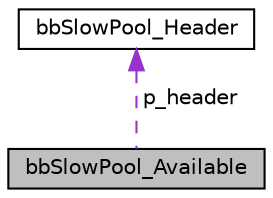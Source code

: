 digraph "bbSlowPool_Available"
{
 // LATEX_PDF_SIZE
  edge [fontname="Helvetica",fontsize="10",labelfontname="Helvetica",labelfontsize="10"];
  node [fontname="Helvetica",fontsize="10",shape=record];
  Node1 [label="bbSlowPool_Available",height=0.2,width=0.4,color="black", fillcolor="grey75", style="filled", fontcolor="black",tooltip=" "];
  Node2 -> Node1 [dir="back",color="darkorchid3",fontsize="10",style="dashed",label=" p_header" ,fontname="Helvetica"];
  Node2 [label="bbSlowPool_Header",height=0.2,width=0.4,color="black", fillcolor="white", style="filled",URL="$structbbSlowPool__Header.html",tooltip=" "];
}
